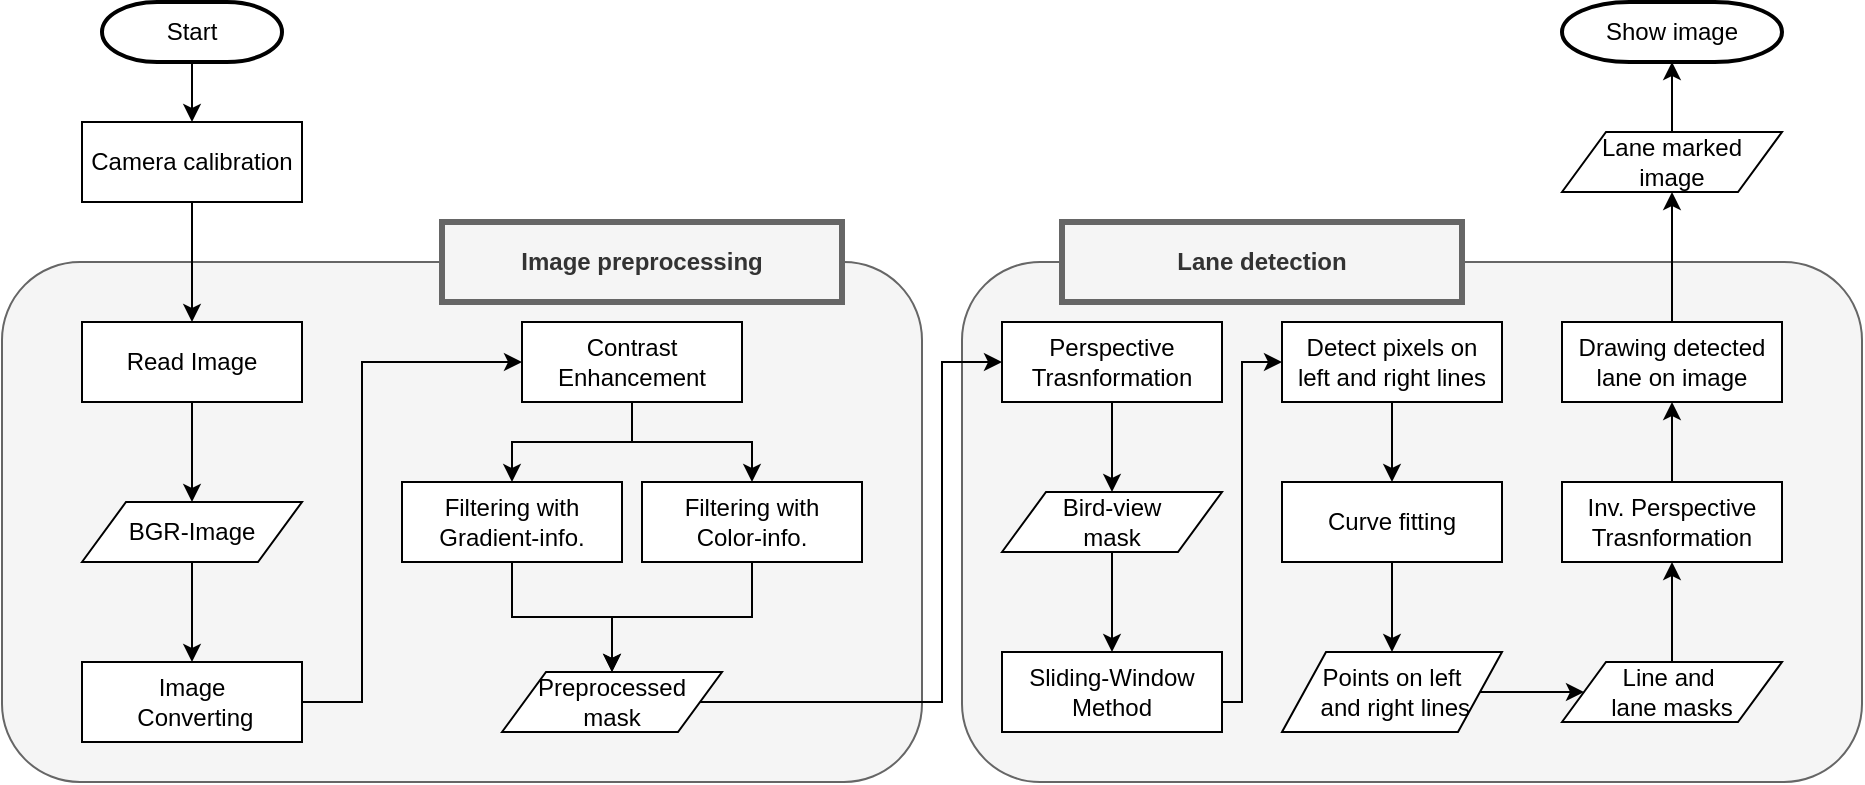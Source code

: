 <mxfile version="13.0.3" type="device"><diagram id="4iPB6XCk-d360vSC4pUv" name="Page-1"><mxGraphModel dx="1024" dy="592" grid="1" gridSize="10" guides="1" tooltips="1" connect="1" arrows="1" fold="1" page="1" pageScale="1" pageWidth="1169" pageHeight="827" math="0" shadow="0"><root><mxCell id="0"/><mxCell id="1" parent="0"/><mxCell id="Jfcrov2XrP9BF7XRXsdz-18" value="" style="rounded=1;whiteSpace=wrap;html=1;fillColor=#f5f5f5;strokeColor=#666666;fontColor=#333333;" parent="1" vertex="1"><mxGeometry x="550" y="360" width="450" height="260" as="geometry"/></mxCell><mxCell id="Jfcrov2XrP9BF7XRXsdz-1" value="" style="rounded=1;whiteSpace=wrap;html=1;fillColor=#f5f5f5;strokeColor=#666666;fontColor=#333333;" parent="1" vertex="1"><mxGeometry x="70" y="360" width="460" height="260" as="geometry"/></mxCell><mxCell id="ztRmk6boDe7PoUX3TMo4-4" style="edgeStyle=orthogonalEdgeStyle;rounded=0;orthogonalLoop=1;jettySize=auto;html=1;entryX=0.5;entryY=0;entryDx=0;entryDy=0;fontFamily=Verdana;" parent="1" source="Jfcrov2XrP9BF7XRXsdz-2" target="ztRmk6boDe7PoUX3TMo4-2" edge="1"><mxGeometry relative="1" as="geometry"/></mxCell><mxCell id="Jfcrov2XrP9BF7XRXsdz-2" value="Start" style="strokeWidth=2;html=1;shape=mxgraph.flowchart.terminator;whiteSpace=wrap;" parent="1" vertex="1"><mxGeometry x="120" y="230" width="90" height="30" as="geometry"/></mxCell><mxCell id="Jfcrov2XrP9BF7XRXsdz-45" style="edgeStyle=orthogonalEdgeStyle;rounded=0;orthogonalLoop=1;jettySize=auto;html=1;entryX=0;entryY=0.5;entryDx=0;entryDy=0;exitX=1;exitY=0.5;exitDx=0;exitDy=0;" parent="1" source="FvIlKyB8Q79RhSGsPdZf-1" target="Jfcrov2XrP9BF7XRXsdz-7" edge="1"><mxGeometry relative="1" as="geometry"><Array as="points"><mxPoint x="250" y="580"/><mxPoint x="250" y="410"/></Array></mxGeometry></mxCell><mxCell id="FvIlKyB8Q79RhSGsPdZf-2" value="" style="edgeStyle=orthogonalEdgeStyle;rounded=0;orthogonalLoop=1;jettySize=auto;html=1;" edge="1" parent="1" source="Jfcrov2XrP9BF7XRXsdz-3" target="FvIlKyB8Q79RhSGsPdZf-1"><mxGeometry relative="1" as="geometry"/></mxCell><mxCell id="Jfcrov2XrP9BF7XRXsdz-3" value="BGR-Image" style="shape=parallelogram;perimeter=parallelogramPerimeter;whiteSpace=wrap;html=1;" parent="1" vertex="1"><mxGeometry x="110" y="480" width="110" height="30" as="geometry"/></mxCell><mxCell id="Jfcrov2XrP9BF7XRXsdz-46" style="edgeStyle=orthogonalEdgeStyle;rounded=0;orthogonalLoop=1;jettySize=auto;html=1;entryX=0.5;entryY=0;entryDx=0;entryDy=0;" parent="1" source="Jfcrov2XrP9BF7XRXsdz-7" target="Jfcrov2XrP9BF7XRXsdz-12" edge="1"><mxGeometry relative="1" as="geometry"/></mxCell><mxCell id="Jfcrov2XrP9BF7XRXsdz-47" style="edgeStyle=orthogonalEdgeStyle;rounded=0;orthogonalLoop=1;jettySize=auto;html=1;" parent="1" source="Jfcrov2XrP9BF7XRXsdz-7" target="Jfcrov2XrP9BF7XRXsdz-13" edge="1"><mxGeometry relative="1" as="geometry"/></mxCell><mxCell id="Jfcrov2XrP9BF7XRXsdz-7" value="Contrast Enhancement" style="rounded=0;whiteSpace=wrap;html=1;" parent="1" vertex="1"><mxGeometry x="330" y="390" width="110" height="40" as="geometry"/></mxCell><mxCell id="Jfcrov2XrP9BF7XRXsdz-58" style="edgeStyle=orthogonalEdgeStyle;rounded=0;orthogonalLoop=1;jettySize=auto;html=1;entryX=0;entryY=0.5;entryDx=0;entryDy=0;" parent="1" source="Jfcrov2XrP9BF7XRXsdz-11" target="Jfcrov2XrP9BF7XRXsdz-25" edge="1"><mxGeometry relative="1" as="geometry"><Array as="points"><mxPoint x="540" y="580"/><mxPoint x="540" y="410"/></Array></mxGeometry></mxCell><mxCell id="Jfcrov2XrP9BF7XRXsdz-11" value="Preprocessed&lt;br&gt;mask" style="shape=parallelogram;perimeter=parallelogramPerimeter;whiteSpace=wrap;html=1;" parent="1" vertex="1"><mxGeometry x="320" y="565" width="110" height="30" as="geometry"/></mxCell><mxCell id="Jfcrov2XrP9BF7XRXsdz-48" style="edgeStyle=orthogonalEdgeStyle;rounded=0;orthogonalLoop=1;jettySize=auto;html=1;entryX=0.5;entryY=0;entryDx=0;entryDy=0;" parent="1" source="Jfcrov2XrP9BF7XRXsdz-12" target="Jfcrov2XrP9BF7XRXsdz-11" edge="1"><mxGeometry relative="1" as="geometry"/></mxCell><mxCell id="Jfcrov2XrP9BF7XRXsdz-12" value="Filtering with&lt;br&gt;Gradient-info.&lt;span style=&quot;font-family: monospace ; font-size: 0px&quot;&gt;%3CmxGraphModel%3E%3Croot%3E%3CmxCell%20id%3D%220%22%2F%3E%3CmxCell%20id%3D%221%22%20parent%3D%220%22%2F%3E%3CmxCell%20id%3D%222%22%20value%3D%22Image%26lt%3Bbr%26gt%3B%26amp%3Bnbsp%3BConverting%26lt%3Bbr%26gt%3B%22%20style%3D%22rounded%3D0%3BwhiteSpace%3Dwrap%3Bhtml%3D1%3B%22%20vertex%3D%221%22%20parent%3D%221%22%3E%3CmxGeometry%20x%3D%2270%22%20y%3D%22330%22%20width%3D%22110%22%20height%3D%2240%22%20as%3D%22geometry%22%2F%3E%3C%2FmxCell%3E%3C%2Froot%3E%3C%2FmxGraphModel%3E&lt;/span&gt;" style="rounded=0;whiteSpace=wrap;html=1;" parent="1" vertex="1"><mxGeometry x="270" y="470" width="110" height="40" as="geometry"/></mxCell><mxCell id="Jfcrov2XrP9BF7XRXsdz-49" style="edgeStyle=orthogonalEdgeStyle;rounded=0;orthogonalLoop=1;jettySize=auto;html=1;entryX=0.5;entryY=0;entryDx=0;entryDy=0;" parent="1" source="Jfcrov2XrP9BF7XRXsdz-13" target="Jfcrov2XrP9BF7XRXsdz-11" edge="1"><mxGeometry relative="1" as="geometry"/></mxCell><mxCell id="Jfcrov2XrP9BF7XRXsdz-13" value="Filtering with&lt;br&gt;Color-info.&lt;span style=&quot;font-family: monospace ; font-size: 0px&quot;&gt;%3CmxGraphModel%3E%3Croot%3E%3CmxCell%20id%3D%220%22%2F%3E%3CmxCell%20id%3D%221%22%20parent%3D%220%22%2F%3E%3CmxCell%20id%3D%222%22%20value%3D%22Image%26lt%3Bbr%26gt%3B%26amp%3Bnbsp%3BConverting%26lt%3Bbr%26gt%3B%22%20style%3D%22rounded%3D0%3BwhiteSpace%3Dwrap%3Bhtml%3D1%3B%22%20vertex%3D%221%22%20parent%3D%221%22%3E%3CmxGeometry%20x%3D%2270%22%20y%3D%22330%22%20width%3D%22110%22%20height%3D%2240%22%20as%3D%22geometry%22%2F%3E%3C%2FmxCell%3E%3C%2Froot%3E%3C%2FmxGraphModel%3E&lt;/span&gt;" style="rounded=0;whiteSpace=wrap;html=1;" parent="1" vertex="1"><mxGeometry x="390" y="470" width="110" height="40" as="geometry"/></mxCell><mxCell id="Jfcrov2XrP9BF7XRXsdz-24" style="edgeStyle=orthogonalEdgeStyle;rounded=0;orthogonalLoop=1;jettySize=auto;html=1;entryX=0.5;entryY=0;entryDx=0;entryDy=0;" parent="1" source="Jfcrov2XrP9BF7XRXsdz-22" target="Jfcrov2XrP9BF7XRXsdz-3" edge="1"><mxGeometry relative="1" as="geometry"/></mxCell><mxCell id="Jfcrov2XrP9BF7XRXsdz-22" value="Read Image" style="rounded=0;whiteSpace=wrap;html=1;" parent="1" vertex="1"><mxGeometry x="110" y="390" width="110" height="40" as="geometry"/></mxCell><mxCell id="Jfcrov2XrP9BF7XRXsdz-28" style="edgeStyle=orthogonalEdgeStyle;rounded=0;orthogonalLoop=1;jettySize=auto;html=1;entryX=0.5;entryY=0;entryDx=0;entryDy=0;" parent="1" source="Jfcrov2XrP9BF7XRXsdz-25" target="Jfcrov2XrP9BF7XRXsdz-27" edge="1"><mxGeometry relative="1" as="geometry"/></mxCell><mxCell id="Jfcrov2XrP9BF7XRXsdz-25" value="Perspective&lt;br&gt;Trasnformation" style="rounded=0;whiteSpace=wrap;html=1;" parent="1" vertex="1"><mxGeometry x="570" y="390" width="110" height="40" as="geometry"/></mxCell><mxCell id="Jfcrov2XrP9BF7XRXsdz-37" style="edgeStyle=orthogonalEdgeStyle;rounded=0;orthogonalLoop=1;jettySize=auto;html=1;entryX=0.5;entryY=0;entryDx=0;entryDy=0;" parent="1" source="Jfcrov2XrP9BF7XRXsdz-27" target="Jfcrov2XrP9BF7XRXsdz-30" edge="1"><mxGeometry relative="1" as="geometry"/></mxCell><mxCell id="Jfcrov2XrP9BF7XRXsdz-27" value="Bird-view&lt;br&gt;mask" style="shape=parallelogram;perimeter=parallelogramPerimeter;whiteSpace=wrap;html=1;" parent="1" vertex="1"><mxGeometry x="570" y="475" width="110" height="30" as="geometry"/></mxCell><mxCell id="Jfcrov2XrP9BF7XRXsdz-38" style="edgeStyle=orthogonalEdgeStyle;rounded=0;orthogonalLoop=1;jettySize=auto;html=1;entryX=0;entryY=0.5;entryDx=0;entryDy=0;" parent="1" source="Jfcrov2XrP9BF7XRXsdz-30" target="Jfcrov2XrP9BF7XRXsdz-32" edge="1"><mxGeometry relative="1" as="geometry"><Array as="points"><mxPoint x="690" y="580"/><mxPoint x="690" y="410"/></Array></mxGeometry></mxCell><mxCell id="Jfcrov2XrP9BF7XRXsdz-30" value="Sliding-Window&lt;br&gt;Method" style="rounded=0;whiteSpace=wrap;html=1;" parent="1" vertex="1"><mxGeometry x="570" y="555" width="110" height="40" as="geometry"/></mxCell><mxCell id="Jfcrov2XrP9BF7XRXsdz-39" style="edgeStyle=orthogonalEdgeStyle;rounded=0;orthogonalLoop=1;jettySize=auto;html=1;entryX=0.5;entryY=0;entryDx=0;entryDy=0;" parent="1" source="Jfcrov2XrP9BF7XRXsdz-32" target="Jfcrov2XrP9BF7XRXsdz-36" edge="1"><mxGeometry relative="1" as="geometry"/></mxCell><mxCell id="Jfcrov2XrP9BF7XRXsdz-32" value="Detect pixels on &lt;br&gt;left and right lines" style="rounded=0;whiteSpace=wrap;html=1;" parent="1" vertex="1"><mxGeometry x="710" y="390" width="110" height="40" as="geometry"/></mxCell><mxCell id="Jfcrov2XrP9BF7XRXsdz-41" style="edgeStyle=orthogonalEdgeStyle;rounded=0;orthogonalLoop=1;jettySize=auto;html=1;entryX=0.5;entryY=0;entryDx=0;entryDy=0;" parent="1" source="Jfcrov2XrP9BF7XRXsdz-36" target="Jfcrov2XrP9BF7XRXsdz-40" edge="1"><mxGeometry relative="1" as="geometry"/></mxCell><mxCell id="Jfcrov2XrP9BF7XRXsdz-36" value="Curve fitting" style="rounded=0;whiteSpace=wrap;html=1;" parent="1" vertex="1"><mxGeometry x="710" y="470" width="110" height="40" as="geometry"/></mxCell><mxCell id="Jfcrov2XrP9BF7XRXsdz-55" style="edgeStyle=orthogonalEdgeStyle;rounded=0;orthogonalLoop=1;jettySize=auto;html=1;entryX=0;entryY=0.5;entryDx=0;entryDy=0;" parent="1" source="Jfcrov2XrP9BF7XRXsdz-40" target="Jfcrov2XrP9BF7XRXsdz-44" edge="1"><mxGeometry relative="1" as="geometry"/></mxCell><mxCell id="Jfcrov2XrP9BF7XRXsdz-40" value="Points on left&lt;br&gt;&amp;nbsp;and right lines" style="shape=parallelogram;perimeter=parallelogramPerimeter;whiteSpace=wrap;html=1;" parent="1" vertex="1"><mxGeometry x="710" y="555" width="110" height="40" as="geometry"/></mxCell><mxCell id="Jfcrov2XrP9BF7XRXsdz-56" style="edgeStyle=orthogonalEdgeStyle;rounded=0;orthogonalLoop=1;jettySize=auto;html=1;entryX=0.5;entryY=1;entryDx=0;entryDy=0;" parent="1" source="Jfcrov2XrP9BF7XRXsdz-44" target="Jfcrov2XrP9BF7XRXsdz-53" edge="1"><mxGeometry relative="1" as="geometry"/></mxCell><mxCell id="Jfcrov2XrP9BF7XRXsdz-44" value="Line and&amp;nbsp;&lt;br&gt;lane masks" style="shape=parallelogram;perimeter=parallelogramPerimeter;whiteSpace=wrap;html=1;" parent="1" vertex="1"><mxGeometry x="850" y="560" width="110" height="30" as="geometry"/></mxCell><mxCell id="Jfcrov2XrP9BF7XRXsdz-57" style="edgeStyle=orthogonalEdgeStyle;rounded=0;orthogonalLoop=1;jettySize=auto;html=1;entryX=0.5;entryY=1;entryDx=0;entryDy=0;" parent="1" source="Jfcrov2XrP9BF7XRXsdz-53" target="Jfcrov2XrP9BF7XRXsdz-54" edge="1"><mxGeometry relative="1" as="geometry"/></mxCell><mxCell id="Jfcrov2XrP9BF7XRXsdz-53" value="Inv. Perspective&lt;br&gt;Trasnformation" style="rounded=0;whiteSpace=wrap;html=1;" parent="1" vertex="1"><mxGeometry x="850" y="470" width="110" height="40" as="geometry"/></mxCell><mxCell id="Jfcrov2XrP9BF7XRXsdz-61" style="edgeStyle=orthogonalEdgeStyle;rounded=0;orthogonalLoop=1;jettySize=auto;html=1;entryX=0.5;entryY=1;entryDx=0;entryDy=0;" parent="1" source="Jfcrov2XrP9BF7XRXsdz-54" target="Jfcrov2XrP9BF7XRXsdz-60" edge="1"><mxGeometry relative="1" as="geometry"/></mxCell><mxCell id="Jfcrov2XrP9BF7XRXsdz-54" value="Drawing detected&lt;br&gt;lane on image" style="rounded=0;whiteSpace=wrap;html=1;" parent="1" vertex="1"><mxGeometry x="850" y="390" width="110" height="40" as="geometry"/></mxCell><mxCell id="ztRmk6boDe7PoUX3TMo4-6" value="" style="edgeStyle=orthogonalEdgeStyle;rounded=0;orthogonalLoop=1;jettySize=auto;html=1;fontFamily=Verdana;" parent="1" source="Jfcrov2XrP9BF7XRXsdz-60" target="Jfcrov2XrP9BF7XRXsdz-62" edge="1"><mxGeometry relative="1" as="geometry"/></mxCell><mxCell id="Jfcrov2XrP9BF7XRXsdz-60" value="Lane marked&lt;br&gt;image" style="shape=parallelogram;perimeter=parallelogramPerimeter;whiteSpace=wrap;html=1;" parent="1" vertex="1"><mxGeometry x="850" y="295" width="110" height="30" as="geometry"/></mxCell><mxCell id="Jfcrov2XrP9BF7XRXsdz-62" value="Show image" style="strokeWidth=2;html=1;shape=mxgraph.flowchart.terminator;whiteSpace=wrap;" parent="1" vertex="1"><mxGeometry x="850" y="230" width="110" height="30" as="geometry"/></mxCell><mxCell id="ztRmk6boDe7PoUX3TMo4-5" style="edgeStyle=orthogonalEdgeStyle;rounded=0;orthogonalLoop=1;jettySize=auto;html=1;fontFamily=Verdana;" parent="1" source="ztRmk6boDe7PoUX3TMo4-2" target="Jfcrov2XrP9BF7XRXsdz-22" edge="1"><mxGeometry relative="1" as="geometry"/></mxCell><mxCell id="ztRmk6boDe7PoUX3TMo4-2" value="Camera calibration" style="rounded=0;whiteSpace=wrap;html=1;" parent="1" vertex="1"><mxGeometry x="110" y="290" width="110" height="40" as="geometry"/></mxCell><mxCell id="0dxFjgyV9NRWljx_p66G-1" value="Image preprocessing" style="rounded=0;whiteSpace=wrap;html=1;fillColor=#f5f5f5;strokeColor=#666666;fontColor=#333333;strokeWidth=3;fontStyle=1" parent="1" vertex="1"><mxGeometry x="290" y="340" width="200" height="40" as="geometry"/></mxCell><mxCell id="0dxFjgyV9NRWljx_p66G-2" value="Lane detection" style="rounded=0;whiteSpace=wrap;html=1;fillColor=#f5f5f5;strokeColor=#666666;fontColor=#333333;strokeWidth=3;fontStyle=1" parent="1" vertex="1"><mxGeometry x="600" y="340" width="200" height="40" as="geometry"/></mxCell><mxCell id="FvIlKyB8Q79RhSGsPdZf-1" value="Image&lt;br&gt;&amp;nbsp;Converting&lt;br&gt;" style="rounded=0;whiteSpace=wrap;html=1;" vertex="1" parent="1"><mxGeometry x="110" y="560" width="110" height="40" as="geometry"/></mxCell></root></mxGraphModel></diagram></mxfile>